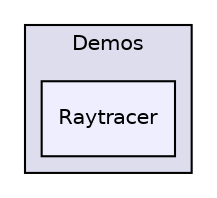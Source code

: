 digraph "bullet/bullet-2.82-r2704/Demos/Raytracer" {
  compound=true
  node [ fontsize="10", fontname="Helvetica"];
  edge [ labelfontsize="10", labelfontname="Helvetica"];
  subgraph clusterdir_fbeee990c6fb95278eb756dfe9f9c37f {
    graph [ bgcolor="#ddddee", pencolor="black", label="Demos" fontname="Helvetica", fontsize="10", URL="dir_fbeee990c6fb95278eb756dfe9f9c37f.html"]
  dir_3aae4fc95bc32ad0d661e89116bbfe9f [shape=box, label="Raytracer", style="filled", fillcolor="#eeeeff", pencolor="black", URL="dir_3aae4fc95bc32ad0d661e89116bbfe9f.html"];
  }
}
